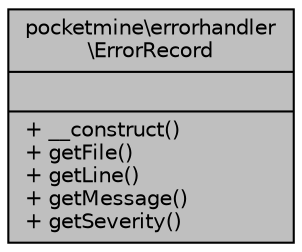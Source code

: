 digraph "pocketmine\errorhandler\ErrorRecord"
{
 // INTERACTIVE_SVG=YES
 // LATEX_PDF_SIZE
  edge [fontname="Helvetica",fontsize="10",labelfontname="Helvetica",labelfontsize="10"];
  node [fontname="Helvetica",fontsize="10",shape=record];
  Node1 [label="{pocketmine\\errorhandler\l\\ErrorRecord\n||+ __construct()\l+ getFile()\l+ getLine()\l+ getMessage()\l+ getSeverity()\l}",height=0.2,width=0.4,color="black", fillcolor="grey75", style="filled", fontcolor="black",tooltip=" "];
}
